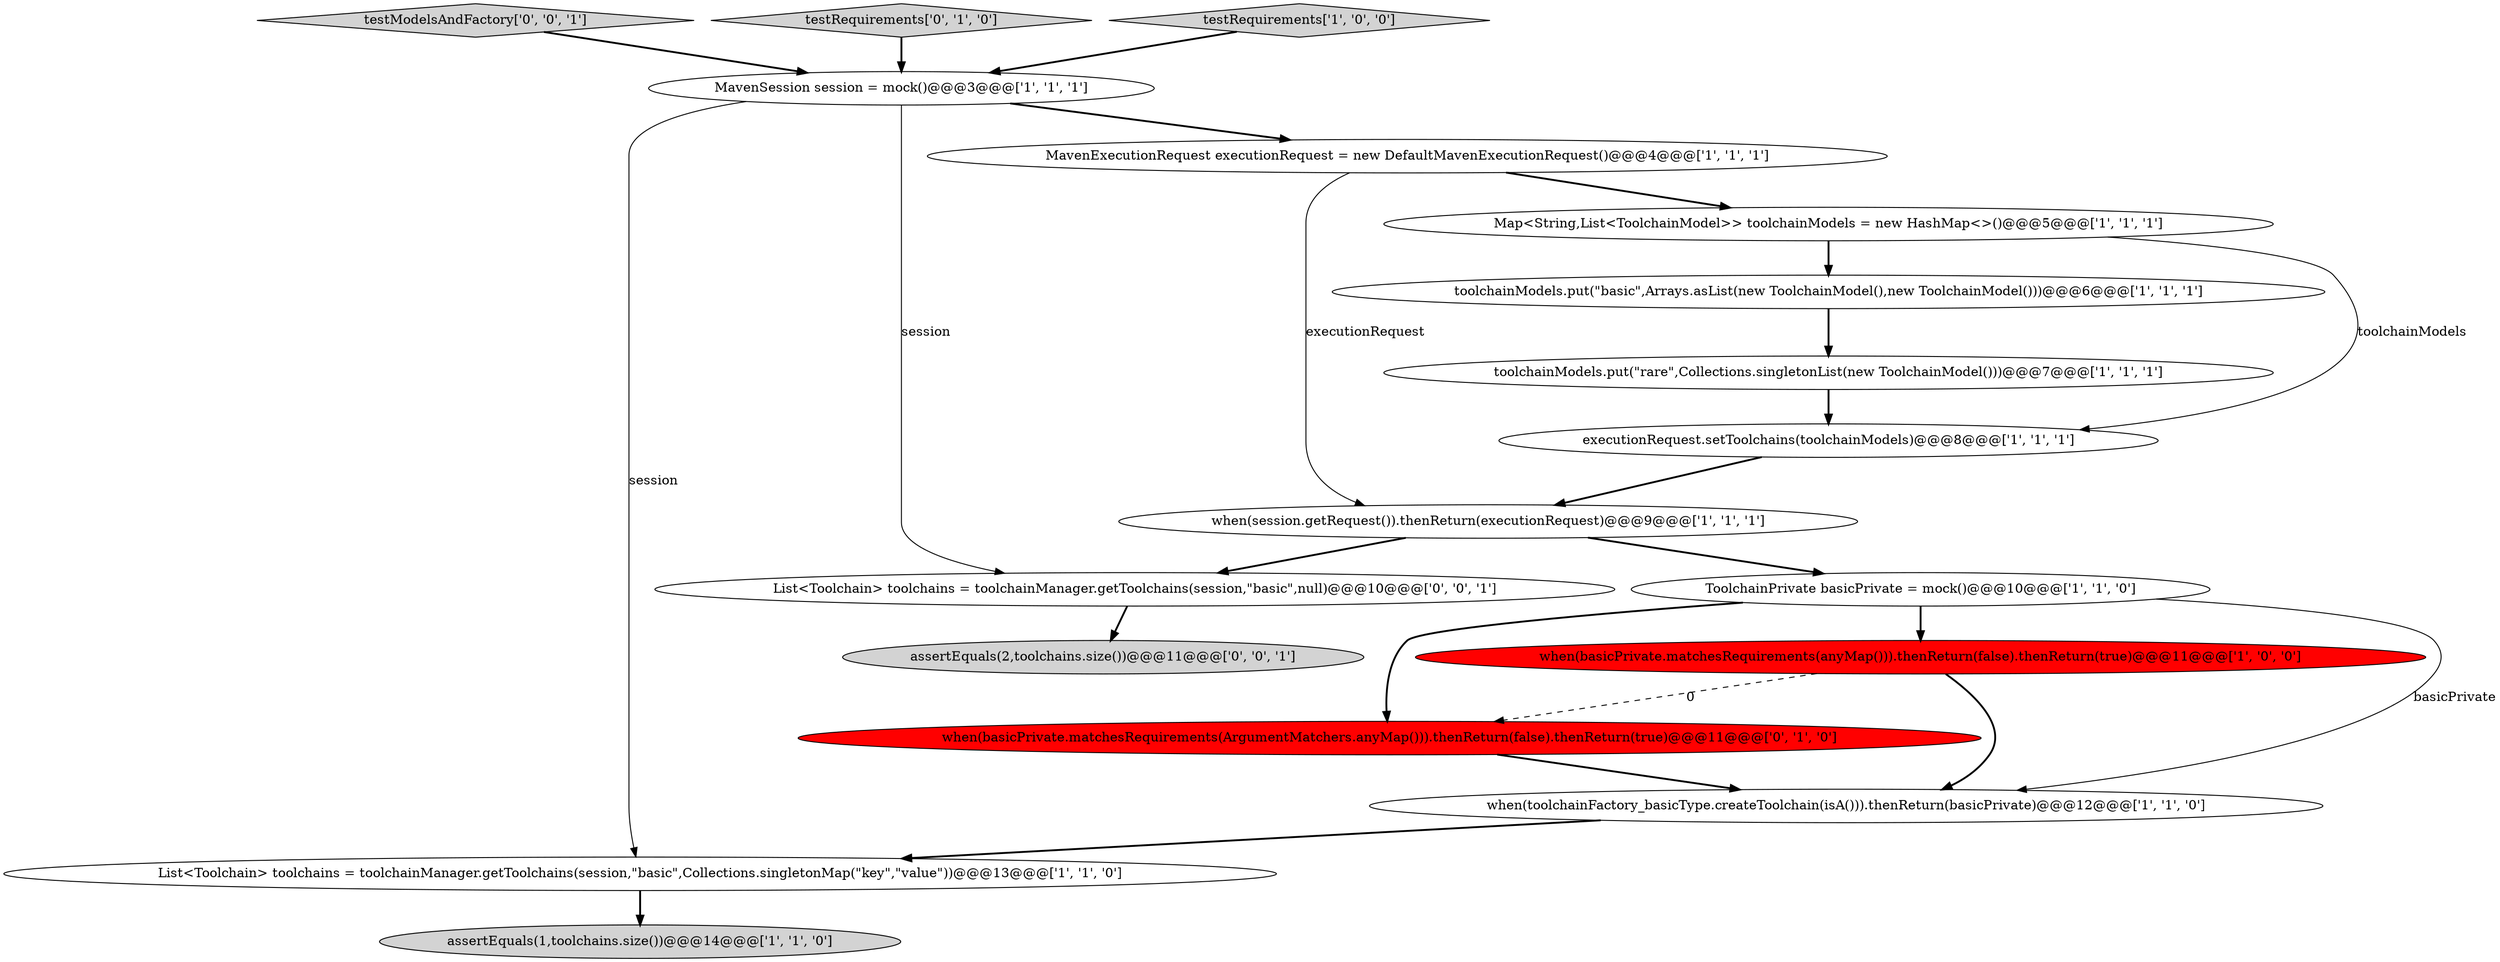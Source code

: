 digraph {
15 [style = filled, label = "testModelsAndFactory['0', '0', '1']", fillcolor = lightgray, shape = diamond image = "AAA0AAABBB3BBB"];
13 [style = filled, label = "testRequirements['0', '1', '0']", fillcolor = lightgray, shape = diamond image = "AAA0AAABBB2BBB"];
16 [style = filled, label = "List<Toolchain> toolchains = toolchainManager.getToolchains(session,\"basic\",null)@@@10@@@['0', '0', '1']", fillcolor = white, shape = ellipse image = "AAA0AAABBB3BBB"];
14 [style = filled, label = "when(basicPrivate.matchesRequirements(ArgumentMatchers.anyMap())).thenReturn(false).thenReturn(true)@@@11@@@['0', '1', '0']", fillcolor = red, shape = ellipse image = "AAA1AAABBB2BBB"];
5 [style = filled, label = "testRequirements['1', '0', '0']", fillcolor = lightgray, shape = diamond image = "AAA0AAABBB1BBB"];
11 [style = filled, label = "when(toolchainFactory_basicType.createToolchain(isA())).thenReturn(basicPrivate)@@@12@@@['1', '1', '0']", fillcolor = white, shape = ellipse image = "AAA0AAABBB1BBB"];
1 [style = filled, label = "when(session.getRequest()).thenReturn(executionRequest)@@@9@@@['1', '1', '1']", fillcolor = white, shape = ellipse image = "AAA0AAABBB1BBB"];
3 [style = filled, label = "List<Toolchain> toolchains = toolchainManager.getToolchains(session,\"basic\",Collections.singletonMap(\"key\",\"value\"))@@@13@@@['1', '1', '0']", fillcolor = white, shape = ellipse image = "AAA0AAABBB1BBB"];
9 [style = filled, label = "assertEquals(1,toolchains.size())@@@14@@@['1', '1', '0']", fillcolor = lightgray, shape = ellipse image = "AAA0AAABBB1BBB"];
2 [style = filled, label = "ToolchainPrivate basicPrivate = mock()@@@10@@@['1', '1', '0']", fillcolor = white, shape = ellipse image = "AAA0AAABBB1BBB"];
6 [style = filled, label = "Map<String,List<ToolchainModel>> toolchainModels = new HashMap<>()@@@5@@@['1', '1', '1']", fillcolor = white, shape = ellipse image = "AAA0AAABBB1BBB"];
8 [style = filled, label = "toolchainModels.put(\"basic\",Arrays.asList(new ToolchainModel(),new ToolchainModel()))@@@6@@@['1', '1', '1']", fillcolor = white, shape = ellipse image = "AAA0AAABBB1BBB"];
12 [style = filled, label = "MavenSession session = mock()@@@3@@@['1', '1', '1']", fillcolor = white, shape = ellipse image = "AAA0AAABBB1BBB"];
17 [style = filled, label = "assertEquals(2,toolchains.size())@@@11@@@['0', '0', '1']", fillcolor = lightgray, shape = ellipse image = "AAA0AAABBB3BBB"];
0 [style = filled, label = "toolchainModels.put(\"rare\",Collections.singletonList(new ToolchainModel()))@@@7@@@['1', '1', '1']", fillcolor = white, shape = ellipse image = "AAA0AAABBB1BBB"];
10 [style = filled, label = "executionRequest.setToolchains(toolchainModels)@@@8@@@['1', '1', '1']", fillcolor = white, shape = ellipse image = "AAA0AAABBB1BBB"];
4 [style = filled, label = "MavenExecutionRequest executionRequest = new DefaultMavenExecutionRequest()@@@4@@@['1', '1', '1']", fillcolor = white, shape = ellipse image = "AAA0AAABBB1BBB"];
7 [style = filled, label = "when(basicPrivate.matchesRequirements(anyMap())).thenReturn(false).thenReturn(true)@@@11@@@['1', '0', '0']", fillcolor = red, shape = ellipse image = "AAA1AAABBB1BBB"];
4->1 [style = solid, label="executionRequest"];
12->16 [style = solid, label="session"];
7->11 [style = bold, label=""];
4->6 [style = bold, label=""];
7->14 [style = dashed, label="0"];
16->17 [style = bold, label=""];
8->0 [style = bold, label=""];
3->9 [style = bold, label=""];
0->10 [style = bold, label=""];
13->12 [style = bold, label=""];
12->4 [style = bold, label=""];
5->12 [style = bold, label=""];
11->3 [style = bold, label=""];
1->16 [style = bold, label=""];
2->14 [style = bold, label=""];
6->8 [style = bold, label=""];
6->10 [style = solid, label="toolchainModels"];
1->2 [style = bold, label=""];
15->12 [style = bold, label=""];
2->11 [style = solid, label="basicPrivate"];
2->7 [style = bold, label=""];
10->1 [style = bold, label=""];
14->11 [style = bold, label=""];
12->3 [style = solid, label="session"];
}

